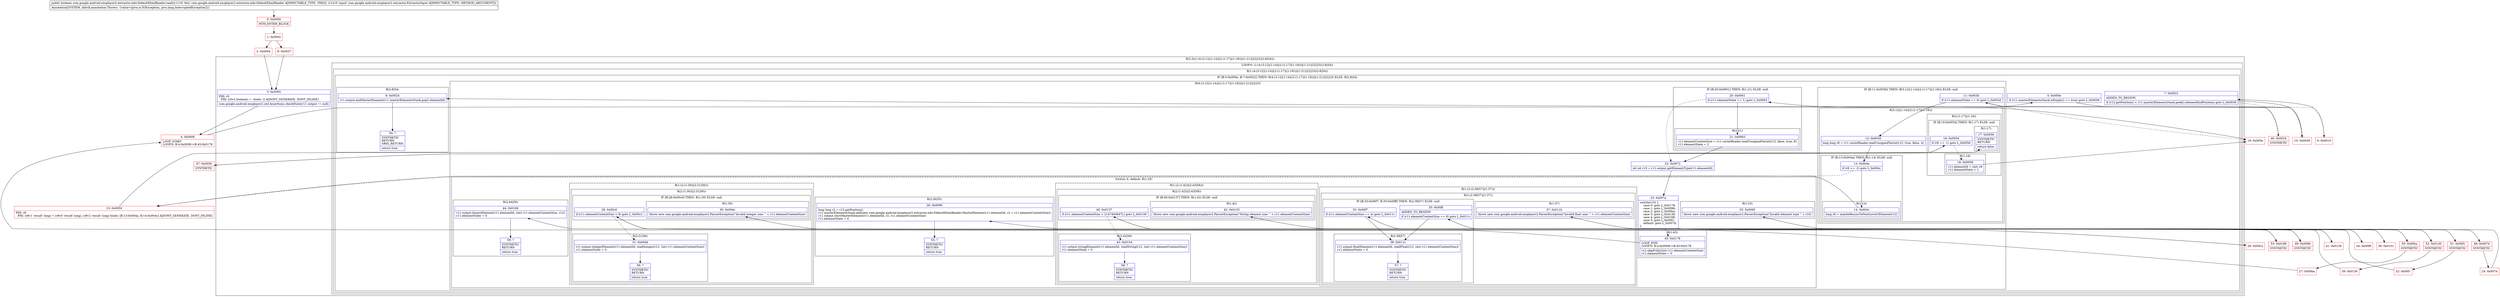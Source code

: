 digraph "CFG forcom.google.android.exoplayer2.extractor.mkv.DefaultEbmlReader.read(Lcom\/google\/android\/exoplayer2\/extractor\/ExtractorInput;)Z" {
subgraph cluster_Region_2105540221 {
label = "R(2:3|(1:(4:(3:12|(1:14)|(2:(1:17)|(1:18)))|(1:21)|22|23)(2:8|54)))";
node [shape=record,color=blue];
Node_3 [shape=record,label="{3\:\ 0x0005|PHI: r0 \l  PHI: (r0v2 boolean) =  binds: [] A[DONT_GENERATE, DONT_INLINE]\l|com.google.android.exoplayer2.util.Assertions.checkState(r11.output != null)\l}"];
subgraph cluster_LoopRegion_767989997 {
label = "LOOP:0: (1:(4:(3:12|(1:14)|(2:(1:17)|(1:18)))|(1:21)|22|23)(2:8|54))";
node [shape=record,color=blue];
subgraph cluster_Region_1179251292 {
label = "R(1:(4:(3:12|(1:14)|(2:(1:17)|(1:18)))|(1:21)|22|23)(2:8|54))";
node [shape=record,color=blue];
subgraph cluster_IfRegion_1232362533 {
label = "IF [B:5:0x000e, B:7:0x0022] THEN: R(4:(3:12|(1:14)|(2:(1:17)|(1:18)))|(1:21)|22|23) ELSE: R(2:8|54)";
node [shape=record,color=blue];
Node_5 [shape=record,label="{5\:\ 0x000e|if (r11.masterElementsStack.isEmpty() == true) goto L_0x0039\l}"];
Node_7 [shape=record,label="{7\:\ 0x0022|ADDED_TO_REGION\l|if (r12.getPosition() \< r11.masterElementsStack.peek().elementEndPosition) goto L_0x0039\l}"];
subgraph cluster_Region_776178307 {
label = "R(4:(3:12|(1:14)|(2:(1:17)|(1:18)))|(1:21)|22|23)";
node [shape=record,color=blue];
subgraph cluster_IfRegion_1266339680 {
label = "IF [B:11:0x003b] THEN: R(3:12|(1:14)|(2:(1:17)|(1:18))) ELSE: null";
node [shape=record,color=blue];
Node_11 [shape=record,label="{11\:\ 0x003b|if (r11.elementState == 0) goto L_0x003d\l}"];
subgraph cluster_Region_2133681784 {
label = "R(3:12|(1:14)|(2:(1:17)|(1:18)))";
node [shape=record,color=blue];
Node_12 [shape=record,label="{12\:\ 0x003d|long long r8 = r11.varintReader.readUnsignedVarint(r12, true, false, 4)\l}"];
subgraph cluster_IfRegion_1737982506 {
label = "IF [B:13:0x004a] THEN: R(1:14) ELSE: null";
node [shape=record,color=blue];
Node_13 [shape=record,label="{13\:\ 0x004a|if (r8 == \-2) goto L_0x004c\l}"];
subgraph cluster_Region_1749931238 {
label = "R(1:14)";
node [shape=record,color=blue];
Node_14 [shape=record,label="{14\:\ 0x004c|long r8 = maybeResyncToNextLevel1Element(r12)\l}"];
}
}
subgraph cluster_Region_1390552850 {
label = "R(2:(1:17)|(1:18))";
node [shape=record,color=blue];
subgraph cluster_IfRegion_1833138730 {
label = "IF [B:16:0x0054] THEN: R(1:17) ELSE: null";
node [shape=record,color=blue];
Node_16 [shape=record,label="{16\:\ 0x0054|if (r8 == \-1) goto L_0x0056\l}"];
subgraph cluster_Region_1538319360 {
label = "R(1:17)";
node [shape=record,color=blue];
Node_17 [shape=record,label="{17\:\ 0x0056|SYNTHETIC\lRETURN\l|return false\l}"];
}
}
subgraph cluster_Region_2043268956 {
label = "R(1:18)";
node [shape=record,color=blue];
Node_18 [shape=record,label="{18\:\ 0x0058|r11.elementId = (int) r8\lr11.elementState = 1\l}"];
}
}
}
}
subgraph cluster_IfRegion_818814503 {
label = "IF [B:20:0x0061] THEN: R(1:21) ELSE: null";
node [shape=record,color=blue];
Node_20 [shape=record,label="{20\:\ 0x0061|if (r11.elementState == 1) goto L_0x0063\l}"];
subgraph cluster_Region_768792209 {
label = "R(1:21)";
node [shape=record,color=blue];
Node_21 [shape=record,label="{21\:\ 0x0063|r11.elementContentSize = r11.varintReader.readUnsignedVarint(r12, false, true, 8)\lr11.elementState = 2\l}"];
}
}
Node_22 [shape=record,label="{22\:\ 0x0072|int int r10 = r11.output.getElementType(r11.elementId)\l}"];
subgraph cluster_SwitchRegion_31642273 {
label = "Switch: 6, default: R(1:25)";
node [shape=record,color=blue];
Node_23 [shape=record,label="{23\:\ 0x007a|switch(r10) \{\l    case 0: goto L_0x0178;\l    case 1: goto L_0x0096;\l    case 2: goto L_0x00ba;\l    case 3: goto L_0x0130;\l    case 4: goto L_0x0168;\l    case 5: goto L_0x00f1;\l    default: goto L_0x007d;\l\}\l}"];
subgraph cluster_Region_1850457742 {
label = "R(1:45)";
node [shape=record,color=blue];
Node_45 [shape=record,label="{45\:\ 0x0178|LOOP_END\lLOOP:0: B:4:0x0008\-\>B:45:0x0178\l|r12.skipFully((int) r11.elementContentSize)\lr11.elementState = 0\l}"];
}
subgraph cluster_Region_1300818648 {
label = "R(2:26|55)";
node [shape=record,color=blue];
Node_26 [shape=record,label="{26\:\ 0x0096|long long r2 = r12.getPosition()\lr11.masterElementsStack.add(new com.google.android.exoplayer2.extractor.mkv.DefaultEbmlReader.MasterElement(r11.elementId, r2 + r11.elementContentSize))\lr11.output.startMasterElement(r11.elementId, r2, r11.elementContentSize)\lr11.elementState = 0\l}"];
Node_55 [shape=record,label="{55\:\ ?|SYNTHETIC\lRETURN\l|return true\l}"];
}
subgraph cluster_Region_847759267 {
label = "R(1:(2:(1:30)|(2:31|56)))";
node [shape=record,color=blue];
subgraph cluster_Region_1928911090 {
label = "R(2:(1:30)|(2:31|56))";
node [shape=record,color=blue];
subgraph cluster_IfRegion_1227222626 {
label = "IF [B:28:0x00c0] THEN: R(1:30) ELSE: null";
node [shape=record,color=blue];
Node_28 [shape=record,label="{28\:\ 0x00c0|if (r11.elementContentSize \> 8) goto L_0x00c2\l}"];
subgraph cluster_Region_2057930246 {
label = "R(1:30)";
node [shape=record,color=blue];
Node_30 [shape=record,label="{30\:\ 0x00dc|throw new com.google.android.exoplayer2.ParserException(\"Invalid integer size: \" + r11.elementContentSize)\l}"];
}
}
subgraph cluster_Region_1981807663 {
label = "R(2:31|56)";
node [shape=record,color=blue];
Node_31 [shape=record,label="{31\:\ 0x00dd|r11.output.integerElement(r11.elementId, readInteger(r12, (int) r11.elementContentSize))\lr11.elementState = 0\l}"];
Node_56 [shape=record,label="{56\:\ ?|SYNTHETIC\lRETURN\l|return true\l}"];
}
}
}
subgraph cluster_Region_1117033814 {
label = "R(1:(2:(1:42)|(2:43|58)))";
node [shape=record,color=blue];
subgraph cluster_Region_606352792 {
label = "R(2:(1:42)|(2:43|58))";
node [shape=record,color=blue];
subgraph cluster_IfRegion_302714540 {
label = "IF [B:40:0x0137] THEN: R(1:42) ELSE: null";
node [shape=record,color=blue];
Node_40 [shape=record,label="{40\:\ 0x0137|if (r11.elementContentSize \> 2147483647L) goto L_0x0139\l}"];
subgraph cluster_Region_469530182 {
label = "R(1:42)";
node [shape=record,color=blue];
Node_42 [shape=record,label="{42\:\ 0x0153|throw new com.google.android.exoplayer2.ParserException(\"String element size: \" + r11.elementContentSize)\l}"];
}
}
subgraph cluster_Region_2099539530 {
label = "R(2:43|58)";
node [shape=record,color=blue];
Node_43 [shape=record,label="{43\:\ 0x0154|r11.output.stringElement(r11.elementId, readString(r12, (int) r11.elementContentSize))\lr11.elementState = 0\l}"];
Node_58 [shape=record,label="{58\:\ ?|SYNTHETIC\lRETURN\l|return true\l}"];
}
}
}
subgraph cluster_Region_2015956099 {
label = "R(2:44|59)";
node [shape=record,color=blue];
Node_44 [shape=record,label="{44\:\ 0x0168|r11.output.binaryElement(r11.elementId, (int) r11.elementContentSize, r12)\lr11.elementState = 0\l}"];
Node_59 [shape=record,label="{59\:\ ?|SYNTHETIC\lRETURN\l|return true\l}"];
}
subgraph cluster_Region_840766276 {
label = "R(1:(2:(2:38|57)|(1:37)))";
node [shape=record,color=blue];
subgraph cluster_Region_1252728071 {
label = "R(2:(2:38|57)|(1:37))";
node [shape=record,color=blue];
subgraph cluster_IfRegion_337865766 {
label = "IF [B:33:0x00f7, B:35:0x00ff] THEN: R(2:38|57) ELSE: null";
node [shape=record,color=blue];
Node_33 [shape=record,label="{33\:\ 0x00f7|if (r11.elementContentSize == 4) goto L_0x011c\l}"];
Node_35 [shape=record,label="{35\:\ 0x00ff|ADDED_TO_REGION\l|if (r11.elementContentSize == 8) goto L_0x011c\l}"];
subgraph cluster_Region_610154293 {
label = "R(2:38|57)";
node [shape=record,color=blue];
Node_38 [shape=record,label="{38\:\ 0x011c|r11.output.floatElement(r11.elementId, readFloat(r12, (int) r11.elementContentSize))\lr11.elementState = 0\l}"];
Node_57 [shape=record,label="{57\:\ ?|SYNTHETIC\lRETURN\l|return true\l}"];
}
}
subgraph cluster_Region_2114160585 {
label = "R(1:37)";
node [shape=record,color=blue];
Node_37 [shape=record,label="{37\:\ 0x011b|throw new com.google.android.exoplayer2.ParserException(\"Invalid float size: \" + r11.elementContentSize)\l}"];
}
}
}
subgraph cluster_Region_291751643 {
label = "R(1:25)";
node [shape=record,color=blue];
Node_25 [shape=record,label="{25\:\ 0x0095|throw new com.google.android.exoplayer2.ParserException(\"Invalid element type \" + r10)\l}"];
}
}
}
subgraph cluster_Region_1825766955 {
label = "R(2:8|54)";
node [shape=record,color=blue];
Node_8 [shape=record,label="{8\:\ 0x0024|r11.output.endMasterElement(r11.masterElementsStack.pop().elementId)\l}"];
Node_54 [shape=record,label="{54\:\ ?|SYNTHETIC\lRETURN\lORIG_RETURN\l|return true\l}"];
}
}
}
}
}
Node_0 [shape=record,color=red,label="{0\:\ 0x0000|MTH_ENTER_BLOCK\l}"];
Node_1 [shape=record,color=red,label="{1\:\ 0x0002}"];
Node_2 [shape=record,color=red,label="{2\:\ 0x0004}"];
Node_4 [shape=record,color=red,label="{4\:\ 0x0008|LOOP_START\lLOOP:0: B:4:0x0008\-\>B:45:0x0178\l}"];
Node_6 [shape=record,color=red,label="{6\:\ 0x0010}"];
Node_9 [shape=record,color=red,label="{9\:\ 0x0037}"];
Node_10 [shape=record,color=red,label="{10\:\ 0x0039}"];
Node_15 [shape=record,color=red,label="{15\:\ 0x0050|PHI: r8 \l  PHI: (r8v1 'result' long) = (r8v0 'result' long), (r8v2 'result' long) binds: [B:13:0x004a, B:14:0x004c] A[DONT_GENERATE, DONT_INLINE]\l}"];
Node_19 [shape=record,color=red,label="{19\:\ 0x005e}"];
Node_24 [shape=record,color=red,label="{24\:\ 0x007d}"];
Node_27 [shape=record,color=red,label="{27\:\ 0x00ba}"];
Node_29 [shape=record,color=red,label="{29\:\ 0x00c2}"];
Node_32 [shape=record,color=red,label="{32\:\ 0x00f1}"];
Node_34 [shape=record,color=red,label="{34\:\ 0x00f9}"];
Node_36 [shape=record,color=red,label="{36\:\ 0x0101}"];
Node_39 [shape=record,color=red,label="{39\:\ 0x0130}"];
Node_41 [shape=record,color=red,label="{41\:\ 0x0139}"];
Node_46 [shape=record,color=red,label="{46\:\ 0x0024|SYNTHETIC\l}"];
Node_47 [shape=record,color=red,label="{47\:\ 0x0056|SYNTHETIC\l}"];
Node_48 [shape=record,color=red,label="{48\:\ 0x007d|SYNTHETIC\l}"];
Node_49 [shape=record,color=red,label="{49\:\ 0x0096|SYNTHETIC\l}"];
Node_50 [shape=record,color=red,label="{50\:\ 0x00ba|SYNTHETIC\l}"];
Node_51 [shape=record,color=red,label="{51\:\ 0x00f1|SYNTHETIC\l}"];
Node_52 [shape=record,color=red,label="{52\:\ 0x0130|SYNTHETIC\l}"];
Node_53 [shape=record,color=red,label="{53\:\ 0x0168|SYNTHETIC\l}"];
MethodNode[shape=record,label="{public boolean com.google.android.exoplayer2.extractor.mkv.DefaultEbmlReader.read((r11v0 'this' com.google.android.exoplayer2.extractor.mkv.DefaultEbmlReader A[IMMUTABLE_TYPE, THIS]), (r12v0 'input' com.google.android.exoplayer2.extractor.ExtractorInput A[IMMUTABLE_TYPE, METHOD_ARGUMENT]))  | Annotation[SYSTEM, dalvik.annotation.Throws, \{value=[java.io.IOException, java.lang.InterruptedException]\}]\l}"];
MethodNode -> Node_0;
Node_3 -> Node_4;
Node_5 -> Node_6[style=dashed];
Node_5 -> Node_10;
Node_7 -> Node_10;
Node_7 -> Node_46[style=dashed];
Node_11 -> Node_12;
Node_11 -> Node_19[style=dashed];
Node_12 -> Node_13;
Node_13 -> Node_14;
Node_13 -> Node_15[style=dashed];
Node_14 -> Node_15;
Node_16 -> Node_18[style=dashed];
Node_16 -> Node_47;
Node_18 -> Node_19;
Node_20 -> Node_21;
Node_20 -> Node_22[style=dashed];
Node_21 -> Node_22;
Node_22 -> Node_23;
Node_23 -> Node_45;
Node_23 -> Node_48;
Node_23 -> Node_49;
Node_23 -> Node_50;
Node_23 -> Node_51;
Node_23 -> Node_52;
Node_23 -> Node_53;
Node_45 -> Node_4;
Node_26 -> Node_55;
Node_28 -> Node_29;
Node_28 -> Node_31[style=dashed];
Node_31 -> Node_56;
Node_40 -> Node_41;
Node_40 -> Node_43[style=dashed];
Node_43 -> Node_58;
Node_44 -> Node_59;
Node_33 -> Node_34[style=dashed];
Node_33 -> Node_38;
Node_35 -> Node_36[style=dashed];
Node_35 -> Node_38;
Node_38 -> Node_57;
Node_8 -> Node_54;
Node_0 -> Node_1;
Node_1 -> Node_2;
Node_1 -> Node_9;
Node_2 -> Node_3;
Node_4 -> Node_5;
Node_6 -> Node_7;
Node_9 -> Node_3;
Node_10 -> Node_11;
Node_15 -> Node_16;
Node_19 -> Node_20;
Node_24 -> Node_25;
Node_27 -> Node_28;
Node_29 -> Node_30;
Node_32 -> Node_33;
Node_34 -> Node_35;
Node_36 -> Node_37;
Node_39 -> Node_40;
Node_41 -> Node_42;
Node_46 -> Node_8;
Node_47 -> Node_17;
Node_48 -> Node_24;
Node_49 -> Node_26;
Node_50 -> Node_27;
Node_51 -> Node_32;
Node_52 -> Node_39;
Node_53 -> Node_44;
}

